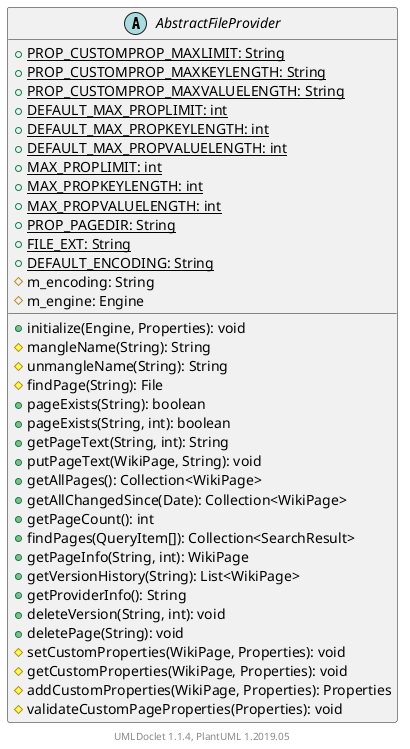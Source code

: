 @startuml

    abstract class AbstractFileProvider [[AbstractFileProvider.html]] {
        {static} +PROP_CUSTOMPROP_MAXLIMIT: String
        {static} +PROP_CUSTOMPROP_MAXKEYLENGTH: String
        {static} +PROP_CUSTOMPROP_MAXVALUELENGTH: String
        {static} +DEFAULT_MAX_PROPLIMIT: int
        {static} +DEFAULT_MAX_PROPKEYLENGTH: int
        {static} +DEFAULT_MAX_PROPVALUELENGTH: int
        {static} +MAX_PROPLIMIT: int
        {static} +MAX_PROPKEYLENGTH: int
        {static} +MAX_PROPVALUELENGTH: int
        {static} +PROP_PAGEDIR: String
        {static} +FILE_EXT: String
        {static} +DEFAULT_ENCODING: String
        #m_encoding: String
        #m_engine: Engine
        +initialize(Engine, Properties): void
        #mangleName(String): String
        #unmangleName(String): String
        #findPage(String): File
        +pageExists(String): boolean
        +pageExists(String, int): boolean
        +getPageText(String, int): String
        +putPageText(WikiPage, String): void
        +getAllPages(): Collection<WikiPage>
        +getAllChangedSince(Date): Collection<WikiPage>
        +getPageCount(): int
        +findPages(QueryItem[]): Collection<SearchResult>
        +getPageInfo(String, int): WikiPage
        +getVersionHistory(String): List<WikiPage>
        +getProviderInfo(): String
        +deleteVersion(String, int): void
        +deletePage(String): void
        #setCustomProperties(WikiPage, Properties): void
        #getCustomProperties(WikiPage, Properties): void
        #addCustomProperties(WikiPage, Properties): Properties
        #validateCustomPageProperties(Properties): void
    }


    center footer UMLDoclet 1.1.4, PlantUML 1.2019.05
@enduml
